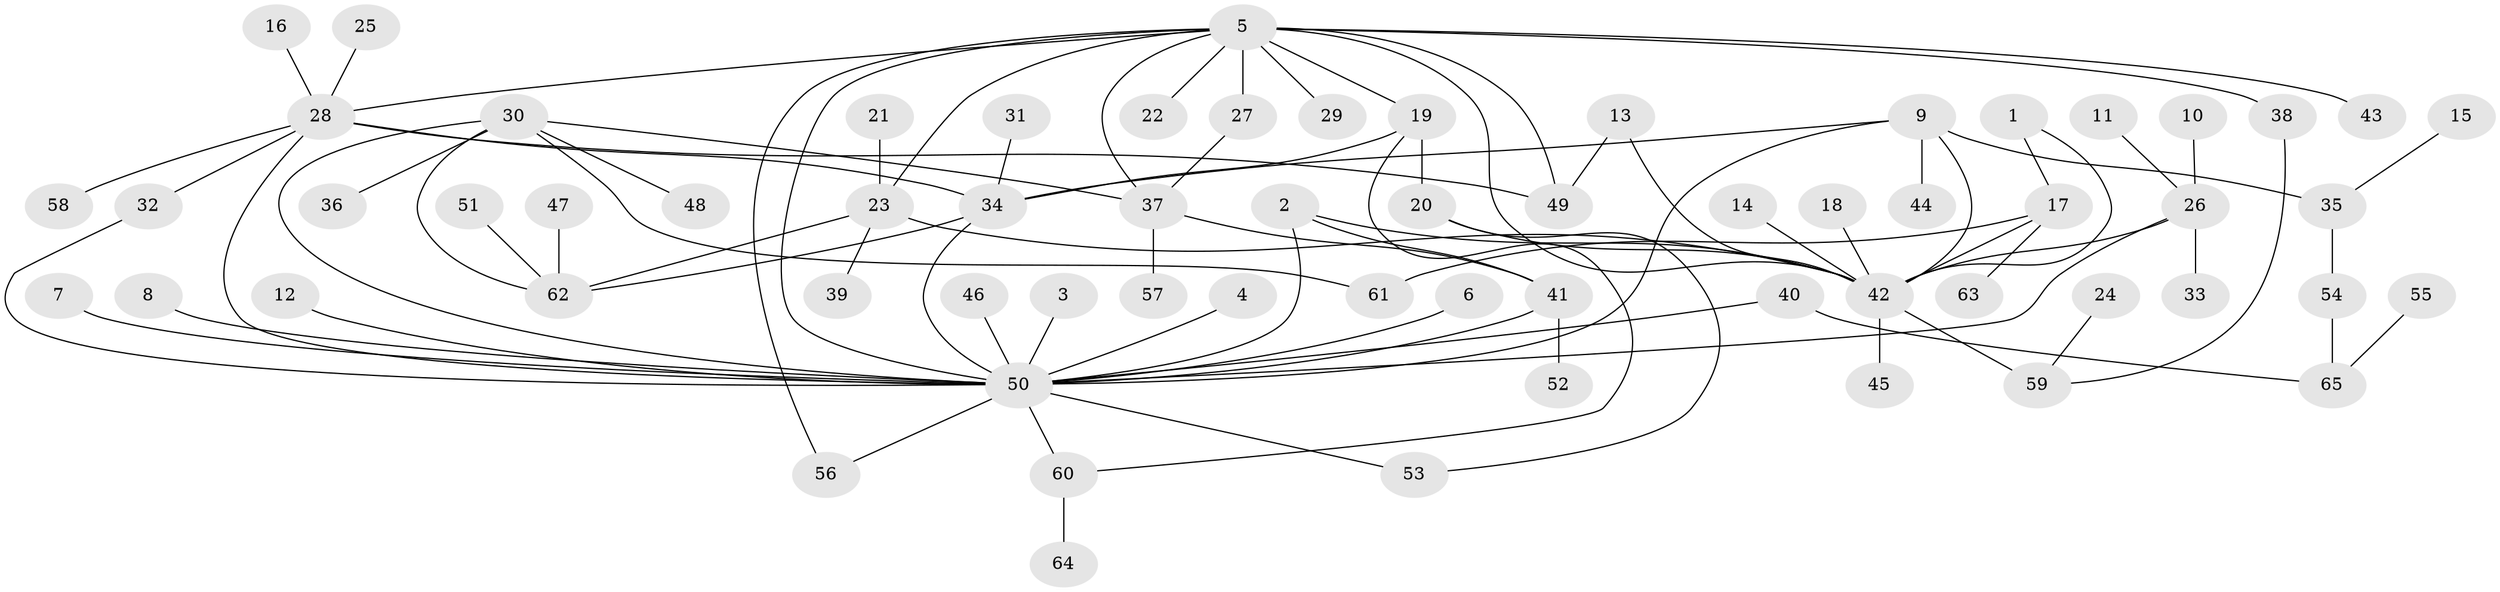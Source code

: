// original degree distribution, {22: 0.010869565217391304, 2: 0.25, 10: 0.010869565217391304, 14: 0.010869565217391304, 7: 0.010869565217391304, 15: 0.010869565217391304, 3: 0.03260869565217391, 1: 0.5108695652173914, 4: 0.08695652173913043, 6: 0.03260869565217391, 5: 0.021739130434782608, 8: 0.010869565217391304}
// Generated by graph-tools (version 1.1) at 2025/36/03/04/25 23:36:56]
// undirected, 65 vertices, 89 edges
graph export_dot {
  node [color=gray90,style=filled];
  1;
  2;
  3;
  4;
  5;
  6;
  7;
  8;
  9;
  10;
  11;
  12;
  13;
  14;
  15;
  16;
  17;
  18;
  19;
  20;
  21;
  22;
  23;
  24;
  25;
  26;
  27;
  28;
  29;
  30;
  31;
  32;
  33;
  34;
  35;
  36;
  37;
  38;
  39;
  40;
  41;
  42;
  43;
  44;
  45;
  46;
  47;
  48;
  49;
  50;
  51;
  52;
  53;
  54;
  55;
  56;
  57;
  58;
  59;
  60;
  61;
  62;
  63;
  64;
  65;
  1 -- 17 [weight=1.0];
  1 -- 42 [weight=1.0];
  2 -- 41 [weight=1.0];
  2 -- 42 [weight=1.0];
  2 -- 50 [weight=1.0];
  3 -- 50 [weight=1.0];
  4 -- 50 [weight=1.0];
  5 -- 19 [weight=1.0];
  5 -- 22 [weight=1.0];
  5 -- 23 [weight=1.0];
  5 -- 27 [weight=1.0];
  5 -- 28 [weight=1.0];
  5 -- 29 [weight=1.0];
  5 -- 37 [weight=1.0];
  5 -- 38 [weight=1.0];
  5 -- 42 [weight=1.0];
  5 -- 43 [weight=1.0];
  5 -- 49 [weight=1.0];
  5 -- 50 [weight=1.0];
  5 -- 56 [weight=1.0];
  6 -- 50 [weight=1.0];
  7 -- 50 [weight=1.0];
  8 -- 50 [weight=1.0];
  9 -- 34 [weight=1.0];
  9 -- 35 [weight=1.0];
  9 -- 42 [weight=1.0];
  9 -- 44 [weight=1.0];
  9 -- 50 [weight=1.0];
  10 -- 26 [weight=1.0];
  11 -- 26 [weight=1.0];
  12 -- 50 [weight=1.0];
  13 -- 42 [weight=1.0];
  13 -- 49 [weight=1.0];
  14 -- 42 [weight=1.0];
  15 -- 35 [weight=1.0];
  16 -- 28 [weight=1.0];
  17 -- 42 [weight=1.0];
  17 -- 61 [weight=1.0];
  17 -- 63 [weight=1.0];
  18 -- 42 [weight=1.0];
  19 -- 20 [weight=1.0];
  19 -- 34 [weight=1.0];
  19 -- 60 [weight=1.0];
  20 -- 42 [weight=1.0];
  20 -- 53 [weight=1.0];
  21 -- 23 [weight=1.0];
  23 -- 39 [weight=1.0];
  23 -- 42 [weight=1.0];
  23 -- 62 [weight=1.0];
  24 -- 59 [weight=1.0];
  25 -- 28 [weight=1.0];
  26 -- 33 [weight=1.0];
  26 -- 42 [weight=1.0];
  26 -- 50 [weight=1.0];
  27 -- 37 [weight=1.0];
  28 -- 32 [weight=1.0];
  28 -- 34 [weight=1.0];
  28 -- 49 [weight=1.0];
  28 -- 50 [weight=1.0];
  28 -- 58 [weight=1.0];
  30 -- 36 [weight=1.0];
  30 -- 37 [weight=1.0];
  30 -- 48 [weight=1.0];
  30 -- 50 [weight=1.0];
  30 -- 61 [weight=1.0];
  30 -- 62 [weight=1.0];
  31 -- 34 [weight=1.0];
  32 -- 50 [weight=1.0];
  34 -- 50 [weight=1.0];
  34 -- 62 [weight=1.0];
  35 -- 54 [weight=1.0];
  37 -- 41 [weight=1.0];
  37 -- 57 [weight=1.0];
  38 -- 59 [weight=1.0];
  40 -- 50 [weight=1.0];
  40 -- 65 [weight=1.0];
  41 -- 50 [weight=1.0];
  41 -- 52 [weight=1.0];
  42 -- 45 [weight=1.0];
  42 -- 59 [weight=2.0];
  46 -- 50 [weight=1.0];
  47 -- 62 [weight=1.0];
  50 -- 53 [weight=1.0];
  50 -- 56 [weight=1.0];
  50 -- 60 [weight=1.0];
  51 -- 62 [weight=1.0];
  54 -- 65 [weight=1.0];
  55 -- 65 [weight=1.0];
  60 -- 64 [weight=1.0];
}
